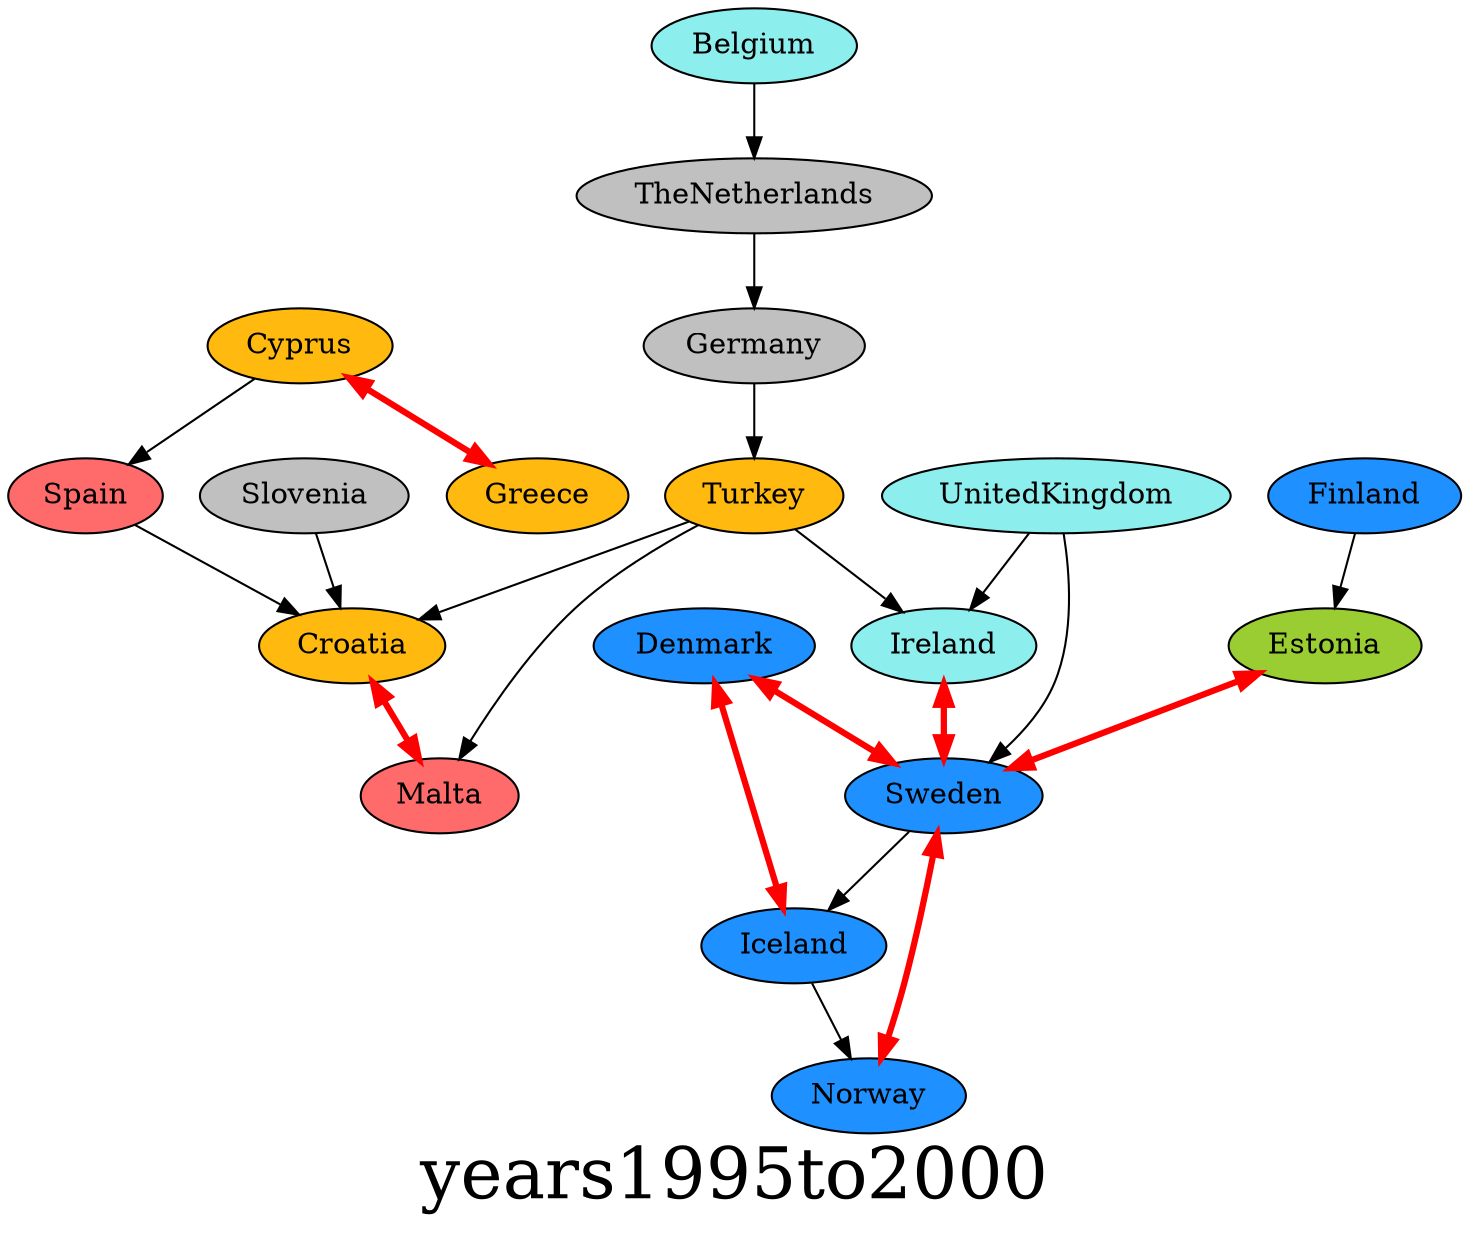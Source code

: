 digraph{ graph [label=years1995to2000, fontsize=34]; Belgium [style=filled,fillcolor=darkslategray2]; TheNetherlands [style=filled,fillcolor=gray]; Croatia [style=filled,fillcolor=darkgoldenrod1]; Malta [style=filled,fillcolor=indianred1]; Cyprus [style=filled,fillcolor=darkgoldenrod1]; Greece [style=filled,fillcolor=darkgoldenrod1]; Cyprus [style=filled,fillcolor=darkgoldenrod1]; Spain [style=filled,fillcolor=indianred1]; Denmark [style=filled,fillcolor=dodgerblue]; Iceland [style=filled,fillcolor=dodgerblue]; Denmark [style=filled,fillcolor=dodgerblue]; Sweden [style=filled,fillcolor=dodgerblue]; Estonia [style=filled,fillcolor=olivedrab3]; Sweden [style=filled,fillcolor=dodgerblue]; Finland [style=filled,fillcolor=dodgerblue]; Estonia [style=filled,fillcolor=olivedrab3]; Germany [style=filled,fillcolor=gray]; Turkey [style=filled,fillcolor=darkgoldenrod1]; Greece [style=filled,fillcolor=darkgoldenrod1]; Cyprus [style=filled,fillcolor=darkgoldenrod1]; Iceland [style=filled,fillcolor=dodgerblue]; Denmark [style=filled,fillcolor=dodgerblue]; Iceland [style=filled,fillcolor=dodgerblue]; Norway [style=filled,fillcolor=dodgerblue]; Ireland [style=filled,fillcolor=darkslategray2]; Sweden [style=filled,fillcolor=dodgerblue]; Malta [style=filled,fillcolor=indianred1]; Croatia [style=filled,fillcolor=darkgoldenrod1]; Norway [style=filled,fillcolor=dodgerblue]; Sweden [style=filled,fillcolor=dodgerblue]; Slovenia [style=filled,fillcolor=gray]; Croatia [style=filled,fillcolor=darkgoldenrod1]; Spain [style=filled,fillcolor=indianred1]; Croatia [style=filled,fillcolor=darkgoldenrod1]; Sweden [style=filled,fillcolor=dodgerblue]; Denmark [style=filled,fillcolor=dodgerblue]; Sweden [style=filled,fillcolor=dodgerblue]; Estonia [style=filled,fillcolor=olivedrab3]; Sweden [style=filled,fillcolor=dodgerblue]; Iceland [style=filled,fillcolor=dodgerblue]; Sweden [style=filled,fillcolor=dodgerblue]; Ireland [style=filled,fillcolor=darkslategray2]; Sweden [style=filled,fillcolor=dodgerblue]; Norway [style=filled,fillcolor=dodgerblue]; TheNetherlands [style=filled,fillcolor=gray]; Germany [style=filled,fillcolor=gray]; Turkey [style=filled,fillcolor=darkgoldenrod1]; Croatia [style=filled,fillcolor=darkgoldenrod1]; Turkey [style=filled,fillcolor=darkgoldenrod1]; Ireland [style=filled,fillcolor=darkslategray2]; Turkey [style=filled,fillcolor=darkgoldenrod1]; Malta [style=filled,fillcolor=indianred1]; UnitedKingdom [style=filled,fillcolor=darkslategray2]; Ireland [style=filled,fillcolor=darkslategray2]; UnitedKingdom [style=filled,fillcolor=darkslategray2]; Sweden [style=filled,fillcolor=dodgerblue]; Croatia->Malta [dir=both color=red penwidth=3];Cyprus->Greece [dir=both color=red penwidth=3];Denmark->Iceland [dir=both color=red penwidth=3];Denmark->Sweden [dir=both color=red penwidth=3];Estonia->Sweden [dir=both color=red penwidth=3];Ireland->Sweden [dir=both color=red penwidth=3];Norway->Sweden [dir=both color=red penwidth=3];Belgium->TheNetherlands;Cyprus->Spain;Finland->Estonia;Germany->Turkey;Iceland->Norway;Slovenia->Croatia;Spain->Croatia;Sweden->Iceland;TheNetherlands->Germany;Turkey->Croatia;Turkey->Ireland;Turkey->Malta;UnitedKingdom->Ireland;UnitedKingdom->Sweden;}

